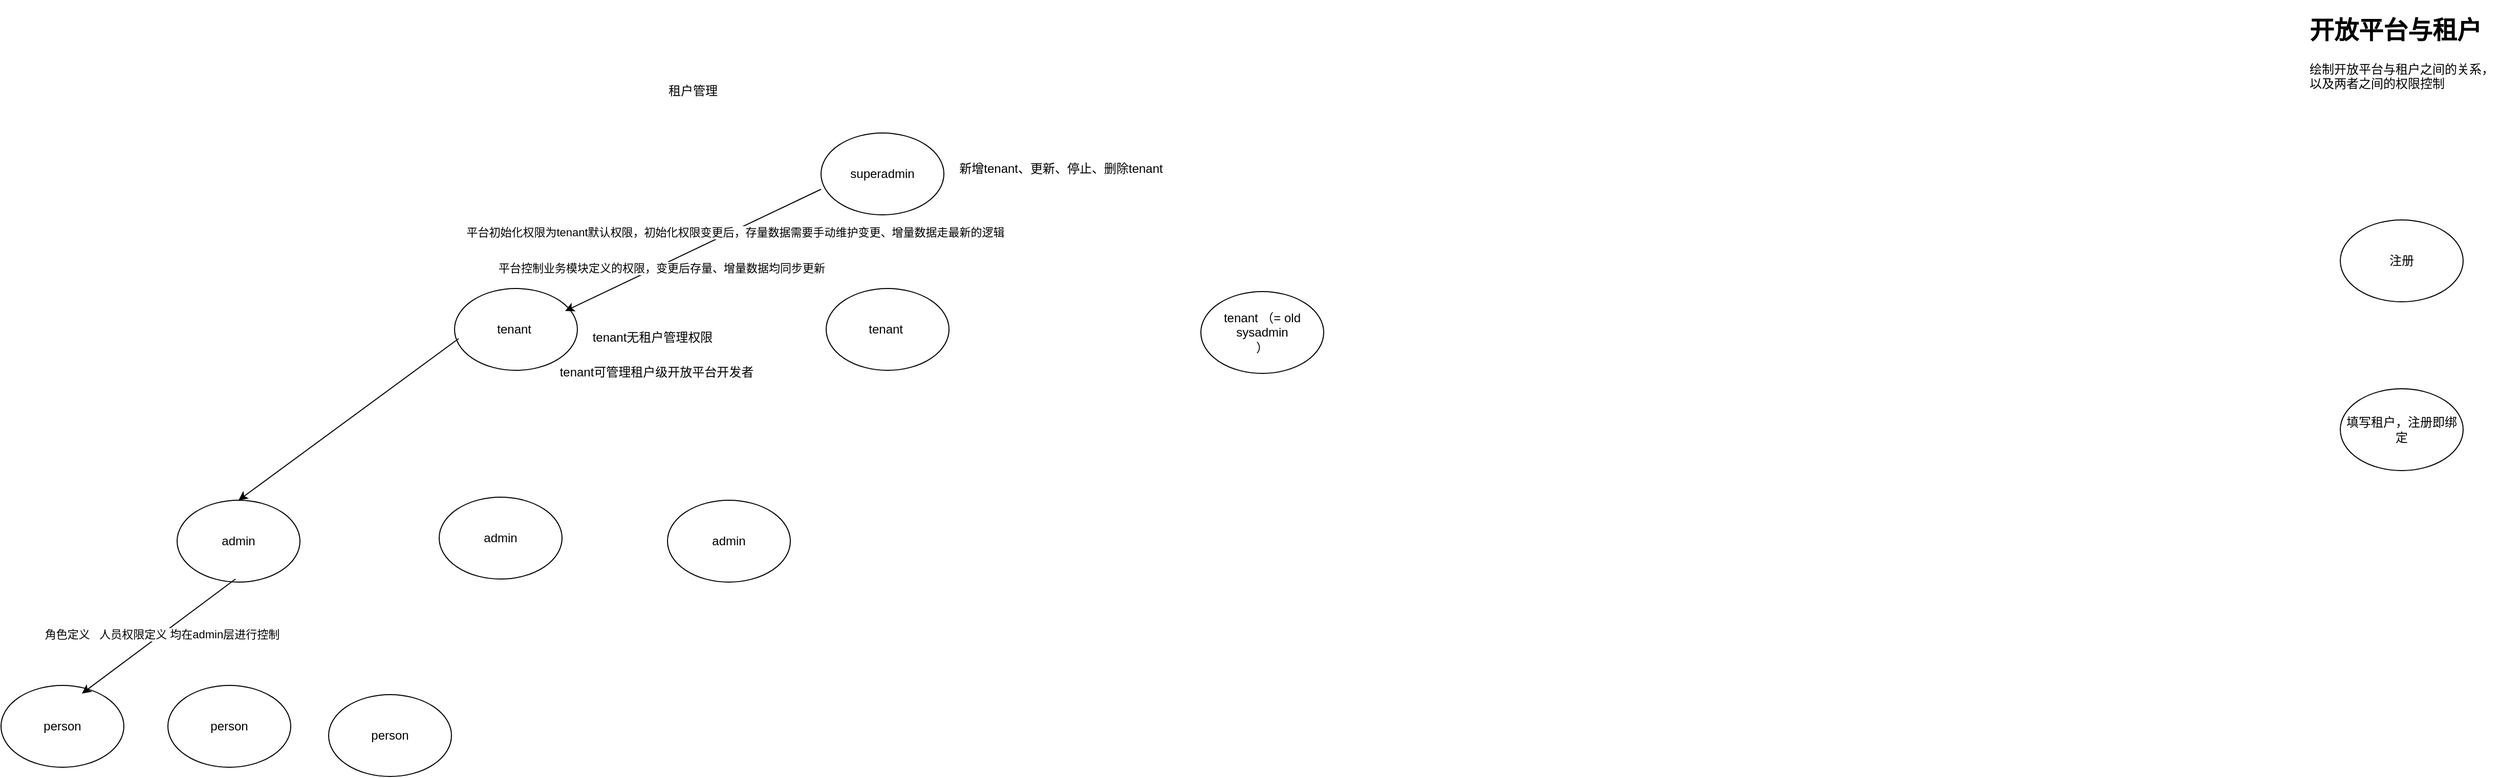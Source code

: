 <mxfile version="21.3.8" type="github">
  <diagram name="第 1 页" id="uE3afGnhAG_w9gXQY3Z8">
    <mxGraphModel dx="2563" dy="1280" grid="0" gridSize="10" guides="1" tooltips="1" connect="1" arrows="1" fold="1" page="0" pageScale="1" pageWidth="827" pageHeight="1169" background="none" math="0" shadow="0">
      <root>
        <mxCell id="0" />
        <mxCell id="1" parent="0" />
        <mxCell id="i7JAw242GCvu3cT-5Jvu-1" value="租户管理" style="text;html=1;strokeColor=none;fillColor=none;align=center;verticalAlign=middle;whiteSpace=wrap;rounded=0;" vertex="1" parent="1">
          <mxGeometry x="-264" y="70" width="60" height="30" as="geometry" />
        </mxCell>
        <mxCell id="i7JAw242GCvu3cT-5Jvu-2" value="superadmin" style="ellipse;whiteSpace=wrap;html=1;" vertex="1" parent="1">
          <mxGeometry x="-109" y="126" width="120" height="80" as="geometry" />
        </mxCell>
        <mxCell id="i7JAw242GCvu3cT-5Jvu-3" value="tenant&amp;nbsp;" style="ellipse;whiteSpace=wrap;html=1;" vertex="1" parent="1">
          <mxGeometry x="-467" y="278" width="120" height="80" as="geometry" />
        </mxCell>
        <mxCell id="i7JAw242GCvu3cT-5Jvu-4" value="tenant&amp;nbsp;" style="ellipse;whiteSpace=wrap;html=1;" vertex="1" parent="1">
          <mxGeometry x="-104" y="278" width="120" height="80" as="geometry" />
        </mxCell>
        <mxCell id="i7JAw242GCvu3cT-5Jvu-5" value="tenant （= old sysadmin&lt;br&gt;）" style="ellipse;whiteSpace=wrap;html=1;" vertex="1" parent="1">
          <mxGeometry x="262" y="281" width="120" height="80" as="geometry" />
        </mxCell>
        <mxCell id="i7JAw242GCvu3cT-5Jvu-10" value="admin" style="ellipse;whiteSpace=wrap;html=1;" vertex="1" parent="1">
          <mxGeometry x="-738" y="485" width="120" height="80" as="geometry" />
        </mxCell>
        <mxCell id="i7JAw242GCvu3cT-5Jvu-11" value="admin" style="ellipse;whiteSpace=wrap;html=1;" vertex="1" parent="1">
          <mxGeometry x="-482" y="482" width="120" height="80" as="geometry" />
        </mxCell>
        <mxCell id="i7JAw242GCvu3cT-5Jvu-12" value="admin" style="ellipse;whiteSpace=wrap;html=1;" vertex="1" parent="1">
          <mxGeometry x="-259" y="485" width="120" height="80" as="geometry" />
        </mxCell>
        <mxCell id="i7JAw242GCvu3cT-5Jvu-14" value="person" style="ellipse;whiteSpace=wrap;html=1;" vertex="1" parent="1">
          <mxGeometry x="-910" y="666" width="120" height="80" as="geometry" />
        </mxCell>
        <mxCell id="i7JAw242GCvu3cT-5Jvu-16" value="person" style="ellipse;whiteSpace=wrap;html=1;" vertex="1" parent="1">
          <mxGeometry x="-747" y="666" width="120" height="80" as="geometry" />
        </mxCell>
        <mxCell id="i7JAw242GCvu3cT-5Jvu-17" value="person" style="ellipse;whiteSpace=wrap;html=1;" vertex="1" parent="1">
          <mxGeometry x="-590" y="675" width="120" height="80" as="geometry" />
        </mxCell>
        <mxCell id="i7JAw242GCvu3cT-5Jvu-20" value="" style="endArrow=classic;html=1;rounded=0;entryX=0.9;entryY=0.275;entryDx=0;entryDy=0;entryPerimeter=0;" edge="1" parent="1" target="i7JAw242GCvu3cT-5Jvu-3">
          <mxGeometry x="0.002" width="50" height="50" relative="1" as="geometry">
            <mxPoint x="-109" y="181" as="sourcePoint" />
            <mxPoint x="-208" y="276" as="targetPoint" />
            <mxPoint as="offset" />
          </mxGeometry>
        </mxCell>
        <mxCell id="i7JAw242GCvu3cT-5Jvu-28" value="平台控制业务模块定义的权限，变更后存量、增量数据均同步更新" style="edgeLabel;html=1;align=center;verticalAlign=middle;resizable=0;points=[];" vertex="1" connectable="0" parent="i7JAw242GCvu3cT-5Jvu-20">
          <mxGeometry x="0.253" y="2" relative="1" as="geometry">
            <mxPoint as="offset" />
          </mxGeometry>
        </mxCell>
        <mxCell id="i7JAw242GCvu3cT-5Jvu-29" value="平台初始化权限为tenant默认权限，初始化权限变更后，存量数据需要手动维护变更、增量数据走最新的逻辑" style="edgeLabel;html=1;align=center;verticalAlign=middle;resizable=0;points=[];" vertex="1" connectable="0" parent="i7JAw242GCvu3cT-5Jvu-20">
          <mxGeometry x="-0.32" y="1" relative="1" as="geometry">
            <mxPoint as="offset" />
          </mxGeometry>
        </mxCell>
        <mxCell id="i7JAw242GCvu3cT-5Jvu-21" value="" style="endArrow=classic;html=1;rounded=0;entryX=0.5;entryY=0;entryDx=0;entryDy=0;" edge="1" parent="1" target="i7JAw242GCvu3cT-5Jvu-10">
          <mxGeometry width="50" height="50" relative="1" as="geometry">
            <mxPoint x="-463" y="327" as="sourcePoint" />
            <mxPoint x="-699" y="446" as="targetPoint" />
          </mxGeometry>
        </mxCell>
        <mxCell id="i7JAw242GCvu3cT-5Jvu-22" value="" style="endArrow=classic;html=1;rounded=0;" edge="1" parent="1">
          <mxGeometry width="50" height="50" relative="1" as="geometry">
            <mxPoint x="-681" y="562" as="sourcePoint" />
            <mxPoint x="-831" y="674" as="targetPoint" />
          </mxGeometry>
        </mxCell>
        <mxCell id="i7JAw242GCvu3cT-5Jvu-26" value="角色定义&amp;nbsp; &amp;nbsp;人员权限定义 均在admin层进行控制" style="edgeLabel;html=1;align=center;verticalAlign=middle;resizable=0;points=[];" vertex="1" connectable="0" parent="i7JAw242GCvu3cT-5Jvu-22">
          <mxGeometry x="-0.036" relative="1" as="geometry">
            <mxPoint as="offset" />
          </mxGeometry>
        </mxCell>
        <mxCell id="i7JAw242GCvu3cT-5Jvu-30" value="tenant无租户管理权限" style="text;html=1;align=center;verticalAlign=middle;resizable=0;points=[];autosize=1;strokeColor=none;fillColor=none;" vertex="1" parent="1">
          <mxGeometry x="-342" y="313" width="135" height="26" as="geometry" />
        </mxCell>
        <mxCell id="i7JAw242GCvu3cT-5Jvu-31" value="tenant可管理租户级开放平台开发者&lt;br&gt;" style="text;html=1;align=center;verticalAlign=middle;resizable=0;points=[];autosize=1;strokeColor=none;fillColor=none;" vertex="1" parent="1">
          <mxGeometry x="-374" y="347" width="207" height="26" as="geometry" />
        </mxCell>
        <mxCell id="i7JAw242GCvu3cT-5Jvu-32" value="新增tenant、更新、停止、删除tenant&lt;br&gt;" style="text;html=1;align=center;verticalAlign=middle;resizable=0;points=[];autosize=1;strokeColor=none;fillColor=none;" vertex="1" parent="1">
          <mxGeometry x="16" y="148" width="217" height="26" as="geometry" />
        </mxCell>
        <mxCell id="i7JAw242GCvu3cT-5Jvu-34" value="&lt;h1&gt;开放平台与租户&lt;/h1&gt;&lt;p&gt;绘制开放平台与租户之间的关系，以及两者之间的权限控制&lt;/p&gt;" style="text;html=1;strokeColor=none;fillColor=none;spacing=5;spacingTop=-20;whiteSpace=wrap;overflow=hidden;rounded=0;" vertex="1" parent="1">
          <mxGeometry x="1340" y="6" width="190" height="120" as="geometry" />
        </mxCell>
        <mxCell id="i7JAw242GCvu3cT-5Jvu-35" value="注册" style="ellipse;whiteSpace=wrap;html=1;" vertex="1" parent="1">
          <mxGeometry x="1375" y="211" width="120" height="80" as="geometry" />
        </mxCell>
        <mxCell id="i7JAw242GCvu3cT-5Jvu-36" value="填写租户，注册即绑定" style="ellipse;whiteSpace=wrap;html=1;" vertex="1" parent="1">
          <mxGeometry x="1375" y="376" width="120" height="80" as="geometry" />
        </mxCell>
      </root>
    </mxGraphModel>
  </diagram>
</mxfile>
